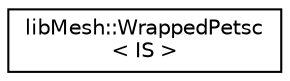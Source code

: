 digraph "类继承关系图"
{
 // INTERACTIVE_SVG=YES
  edge [fontname="Helvetica",fontsize="10",labelfontname="Helvetica",labelfontsize="10"];
  node [fontname="Helvetica",fontsize="10",shape=record];
  rankdir="LR";
  Node1 [label="libMesh::WrappedPetsc\l\< IS \>",height=0.2,width=0.4,color="black", fillcolor="white", style="filled",URL="$structlibMesh_1_1WrappedPetsc.html"];
}
